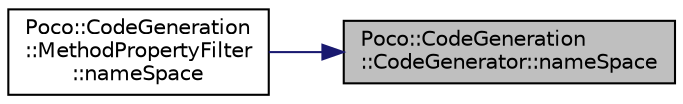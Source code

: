 digraph "Poco::CodeGeneration::CodeGenerator::nameSpace"
{
 // LATEX_PDF_SIZE
  edge [fontname="Helvetica",fontsize="10",labelfontname="Helvetica",labelfontsize="10"];
  node [fontname="Helvetica",fontsize="10",shape=record];
  rankdir="RL";
  Node1 [label="Poco::CodeGeneration\l::CodeGenerator::nameSpace",height=0.2,width=0.4,color="black", fillcolor="grey75", style="filled", fontcolor="black",tooltip="Returns all system includes that the CodeGenerator consists of."];
  Node1 -> Node2 [dir="back",color="midnightblue",fontsize="10",style="solid",fontname="Helvetica"];
  Node2 [label="Poco::CodeGeneration\l::MethodPropertyFilter\l::nameSpace",height=0.2,width=0.4,color="black", fillcolor="white", style="filled",URL="$classPoco_1_1CodeGeneration_1_1MethodPropertyFilter.html#a55246bed49f21d583f5923c91eeee0ec",tooltip="Returns all system includes that the CodeGenerator consists of."];
}
